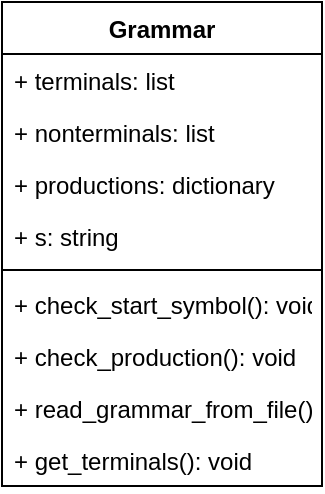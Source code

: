 <mxfile version="13.10.2" type="device"><diagram id="YUCC4okHskmnVlQsSjPs" name="Page-1"><mxGraphModel dx="942" dy="643" grid="1" gridSize="10" guides="1" tooltips="1" connect="1" arrows="1" fold="1" page="1" pageScale="1" pageWidth="827" pageHeight="1169" math="0" shadow="0"><root><mxCell id="0"/><mxCell id="1" parent="0"/><mxCell id="Rr398ZBpegzoVFMxp8yT-1" value="Grammar" style="swimlane;fontStyle=1;align=center;verticalAlign=top;childLayout=stackLayout;horizontal=1;startSize=26;horizontalStack=0;resizeParent=1;resizeParentMax=0;resizeLast=0;collapsible=1;marginBottom=0;" parent="1" vertex="1"><mxGeometry x="280" y="110" width="160" height="242" as="geometry"/></mxCell><mxCell id="Rr398ZBpegzoVFMxp8yT-2" value="+ terminals: list" style="text;strokeColor=none;fillColor=none;align=left;verticalAlign=top;spacingLeft=4;spacingRight=4;overflow=hidden;rotatable=0;points=[[0,0.5],[1,0.5]];portConstraint=eastwest;" parent="Rr398ZBpegzoVFMxp8yT-1" vertex="1"><mxGeometry y="26" width="160" height="26" as="geometry"/></mxCell><mxCell id="iBao7PsGusqf4igyKhiP-1" value="+ nonterminals: list" style="text;strokeColor=none;fillColor=none;align=left;verticalAlign=top;spacingLeft=4;spacingRight=4;overflow=hidden;rotatable=0;points=[[0,0.5],[1,0.5]];portConstraint=eastwest;" vertex="1" parent="Rr398ZBpegzoVFMxp8yT-1"><mxGeometry y="52" width="160" height="26" as="geometry"/></mxCell><mxCell id="iBao7PsGusqf4igyKhiP-2" value="+ productions: dictionary" style="text;strokeColor=none;fillColor=none;align=left;verticalAlign=top;spacingLeft=4;spacingRight=4;overflow=hidden;rotatable=0;points=[[0,0.5],[1,0.5]];portConstraint=eastwest;" vertex="1" parent="Rr398ZBpegzoVFMxp8yT-1"><mxGeometry y="78" width="160" height="26" as="geometry"/></mxCell><mxCell id="iBao7PsGusqf4igyKhiP-3" value="+ s: string" style="text;strokeColor=none;fillColor=none;align=left;verticalAlign=top;spacingLeft=4;spacingRight=4;overflow=hidden;rotatable=0;points=[[0,0.5],[1,0.5]];portConstraint=eastwest;" vertex="1" parent="Rr398ZBpegzoVFMxp8yT-1"><mxGeometry y="104" width="160" height="26" as="geometry"/></mxCell><mxCell id="Rr398ZBpegzoVFMxp8yT-3" value="" style="line;strokeWidth=1;fillColor=none;align=left;verticalAlign=middle;spacingTop=-1;spacingLeft=3;spacingRight=3;rotatable=0;labelPosition=right;points=[];portConstraint=eastwest;" parent="Rr398ZBpegzoVFMxp8yT-1" vertex="1"><mxGeometry y="130" width="160" height="8" as="geometry"/></mxCell><mxCell id="Rr398ZBpegzoVFMxp8yT-4" value="+ check_start_symbol(): void" style="text;strokeColor=none;fillColor=none;align=left;verticalAlign=top;spacingLeft=4;spacingRight=4;overflow=hidden;rotatable=0;points=[[0,0.5],[1,0.5]];portConstraint=eastwest;" parent="Rr398ZBpegzoVFMxp8yT-1" vertex="1"><mxGeometry y="138" width="160" height="26" as="geometry"/></mxCell><mxCell id="iBao7PsGusqf4igyKhiP-4" value="+ check_production(): void" style="text;strokeColor=none;fillColor=none;align=left;verticalAlign=top;spacingLeft=4;spacingRight=4;overflow=hidden;rotatable=0;points=[[0,0.5],[1,0.5]];portConstraint=eastwest;" vertex="1" parent="Rr398ZBpegzoVFMxp8yT-1"><mxGeometry y="164" width="160" height="26" as="geometry"/></mxCell><mxCell id="iBao7PsGusqf4igyKhiP-5" value="+ read_grammar_from_file(): void" style="text;strokeColor=none;fillColor=none;align=left;verticalAlign=top;spacingLeft=4;spacingRight=4;overflow=hidden;rotatable=0;points=[[0,0.5],[1,0.5]];portConstraint=eastwest;" vertex="1" parent="Rr398ZBpegzoVFMxp8yT-1"><mxGeometry y="190" width="160" height="26" as="geometry"/></mxCell><mxCell id="iBao7PsGusqf4igyKhiP-6" value="+ get_terminals(): void" style="text;strokeColor=none;fillColor=none;align=left;verticalAlign=top;spacingLeft=4;spacingRight=4;overflow=hidden;rotatable=0;points=[[0,0.5],[1,0.5]];portConstraint=eastwest;" vertex="1" parent="Rr398ZBpegzoVFMxp8yT-1"><mxGeometry y="216" width="160" height="26" as="geometry"/></mxCell></root></mxGraphModel></diagram></mxfile>